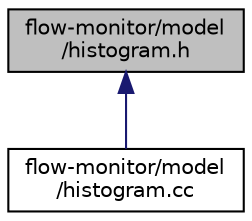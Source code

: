 digraph "flow-monitor/model/histogram.h"
{
  edge [fontname="Helvetica",fontsize="10",labelfontname="Helvetica",labelfontsize="10"];
  node [fontname="Helvetica",fontsize="10",shape=record];
  Node1 [label="flow-monitor/model\l/histogram.h",height=0.2,width=0.4,color="black", fillcolor="grey75", style="filled", fontcolor="black"];
  Node1 -> Node2 [dir="back",color="midnightblue",fontsize="10",style="solid"];
  Node2 [label="flow-monitor/model\l/histogram.cc",height=0.2,width=0.4,color="black", fillcolor="white", style="filled",URL="$d6/db7/histogram_8cc.html"];
}
